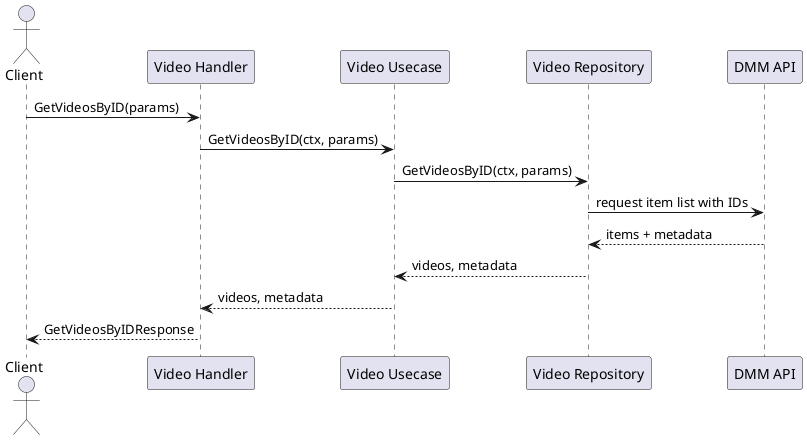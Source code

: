 @startuml
actor Client
participant "Video Handler" as Handler
participant "Video Usecase" as Usecase
participant "Video Repository" as Repo
participant "DMM API" as DMM

Client -> Handler : GetVideosByID(params)
Handler -> Usecase : GetVideosByID(ctx, params)
Usecase -> Repo : GetVideosByID(ctx, params)
Repo -> DMM : request item list with IDs
DMM --> Repo : items + metadata
Repo --> Usecase : videos, metadata
Usecase --> Handler : videos, metadata
Handler --> Client : GetVideosByIDResponse
@enduml
